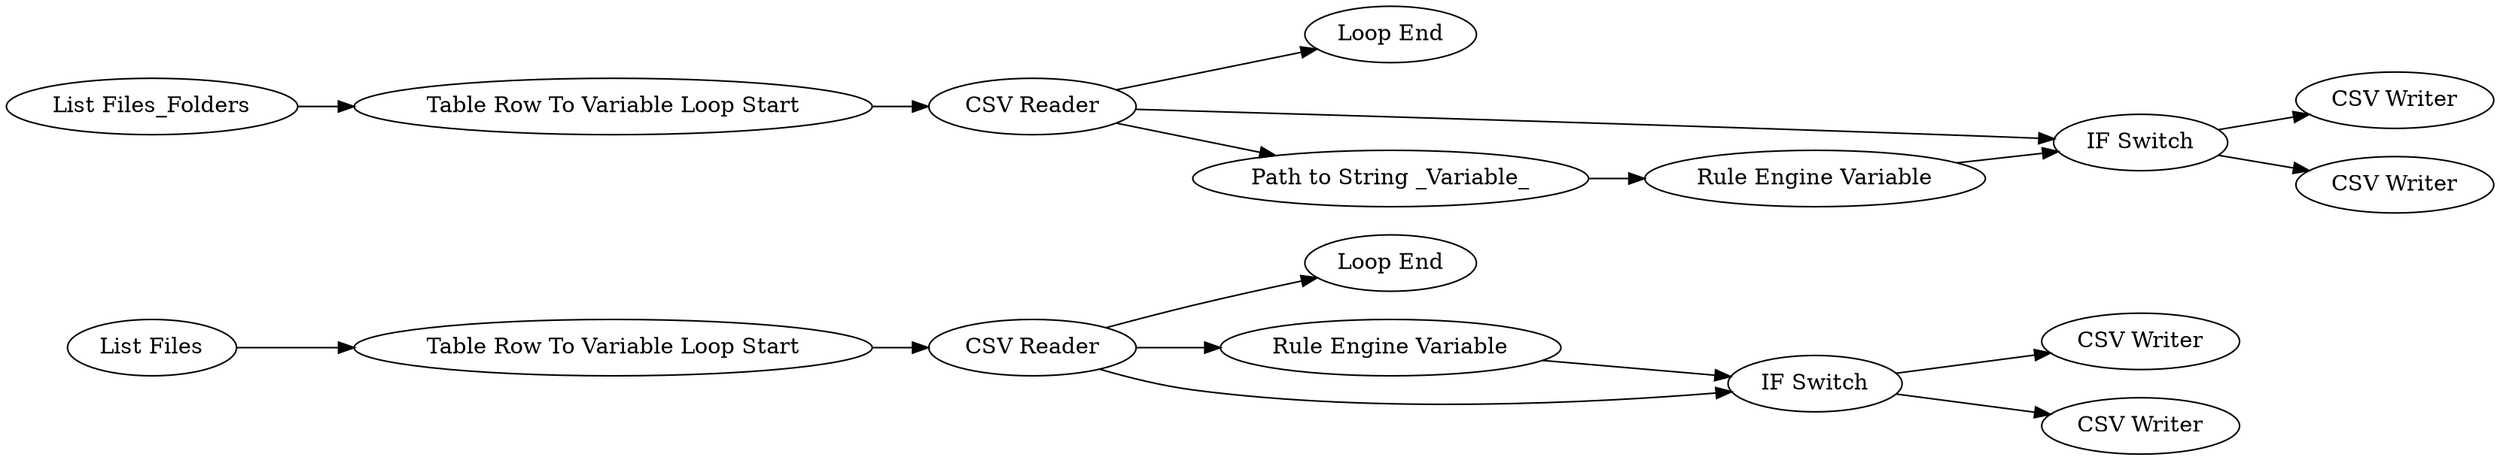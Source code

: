 digraph {
	6 [label="List Files"]
	7 [label="Table Row To Variable Loop Start"]
	8 [label="Loop End"]
	9 [label="CSV Reader"]
	10 [label="Rule Engine Variable"]
	11 [label="IF Switch"]
	12 [label="CSV Writer"]
	13 [label="CSV Writer"]
	14 [label="Loop End"]
	16 [label="Rule Engine Variable"]
	17 [label="IF Switch"]
	22 [label="List Files_Folders"]
	23 [label="Table Row To Variable Loop Start"]
	24 [label="CSV Reader"]
	25 [label="Path to String _Variable_"]
	26 [label="CSV Writer"]
	27 [label="CSV Writer"]
	6 -> 7
	7 -> 9
	9 -> 8
	9 -> 11
	9 -> 10
	10 -> 11
	11 -> 13
	11 -> 12
	16 -> 17
	17 -> 26
	17 -> 27
	22 -> 23
	23 -> 24
	24 -> 25
	24 -> 17
	24 -> 14
	25 -> 16
	rankdir=LR
}
